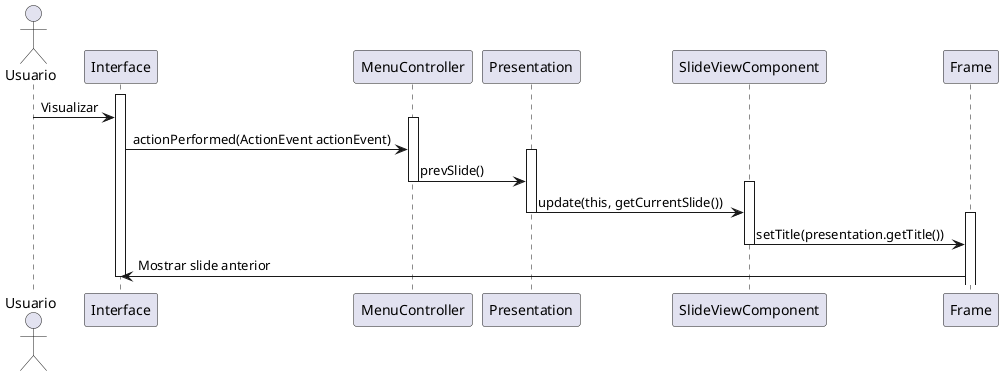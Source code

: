 @startuml

Actor Usuario as Usuario

Activate Interface
Usuario -> Interface : Visualizar

Activate MenuController
Interface -> MenuController : actionPerformed(ActionEvent actionEvent)

Activate Presentation
MenuController -> Presentation : prevSlide()
Deactivate MenuController

Activate SlideViewComponent
Presentation -> SlideViewComponent : update(this, getCurrentSlide())
Deactivate Presentation

Activate Frame
SlideViewComponent -> Frame : setTitle(presentation.getTitle())
Deactivate SlideViewComponent
Frame -> Interface : Mostrar slide anterior
Deactivate Interface


@enduml
